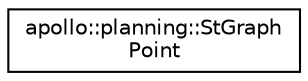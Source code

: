 digraph "Graphical Class Hierarchy"
{
  edge [fontname="Helvetica",fontsize="10",labelfontname="Helvetica",labelfontsize="10"];
  node [fontname="Helvetica",fontsize="10",shape=record];
  rankdir="LR";
  Node1 [label="apollo::planning::StGraph\lPoint",height=0.2,width=0.4,color="black", fillcolor="white", style="filled",URL="$classapollo_1_1planning_1_1StGraphPoint.html"];
}
